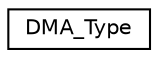 digraph "Graphical Class Hierarchy"
{
 // LATEX_PDF_SIZE
  edge [fontname="Helvetica",fontsize="10",labelfontname="Helvetica",labelfontsize="10"];
  node [fontname="Helvetica",fontsize="10",shape=record];
  rankdir="LR";
  Node0 [label="DMA_Type",height=0.2,width=0.4,color="black", fillcolor="white", style="filled",URL="$struct_d_m_a___type.html",tooltip=" "];
}
